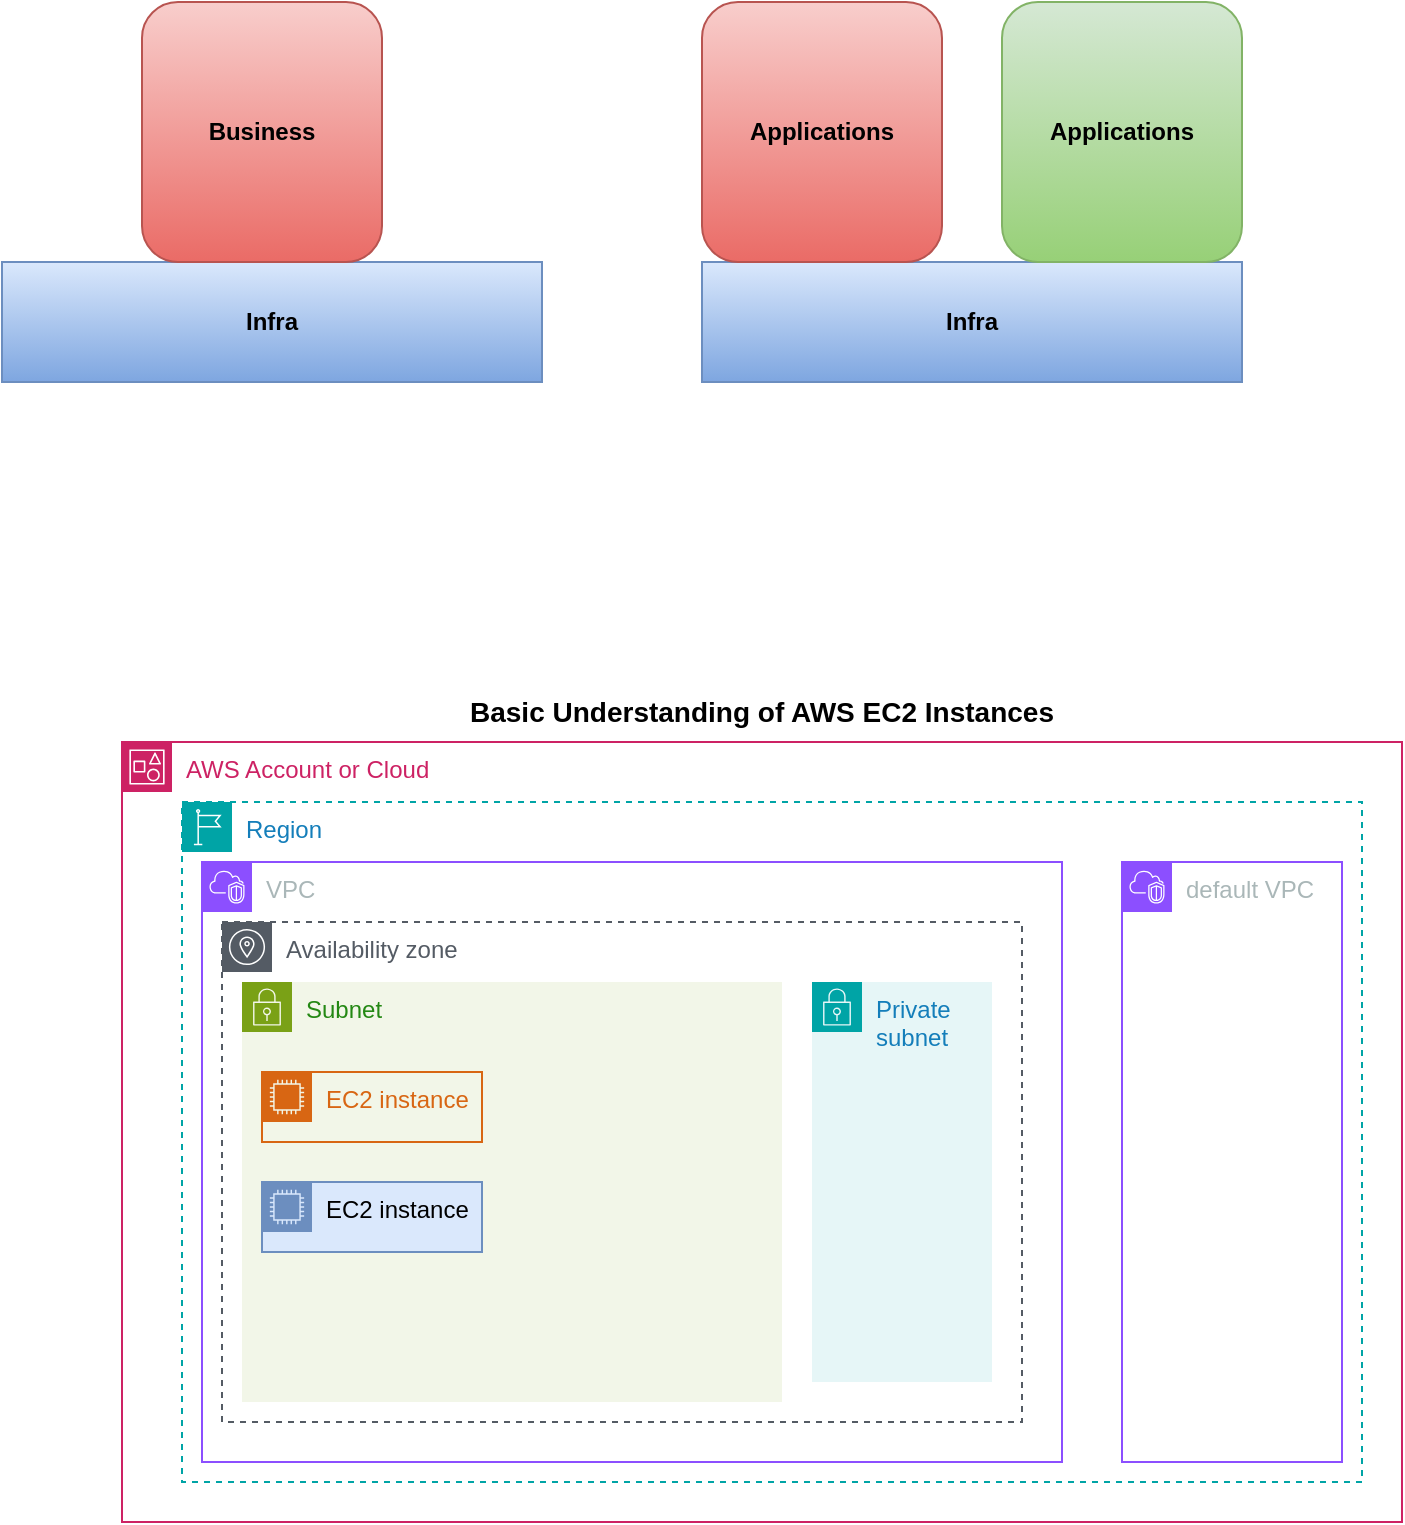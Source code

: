 <mxfile version="24.7.16">
  <diagram name="Page-1" id="SpqTQBagh4jZzFkEj92g">
    <mxGraphModel dx="947" dy="457" grid="1" gridSize="10" guides="1" tooltips="1" connect="1" arrows="1" fold="1" page="1" pageScale="1" pageWidth="850" pageHeight="1100" math="0" shadow="0">
      <root>
        <mxCell id="0" />
        <mxCell id="1" parent="0" />
        <mxCell id="8atCX_y607Qjrb-xUOBk-1" value="&lt;b&gt;Infra&lt;/b&gt;" style="rounded=0;whiteSpace=wrap;html=1;fillColor=#dae8fc;gradientColor=#7ea6e0;strokeColor=#6c8ebf;" parent="1" vertex="1">
          <mxGeometry x="20" y="280" width="270" height="60" as="geometry" />
        </mxCell>
        <mxCell id="8atCX_y607Qjrb-xUOBk-2" value="&lt;b&gt;Business&lt;/b&gt;" style="rounded=1;whiteSpace=wrap;html=1;fillColor=#f8cecc;gradientColor=#ea6b66;strokeColor=#b85450;" parent="1" vertex="1">
          <mxGeometry x="90" y="150" width="120" height="130" as="geometry" />
        </mxCell>
        <mxCell id="8atCX_y607Qjrb-xUOBk-3" value="&lt;b&gt;Infra&lt;/b&gt;" style="rounded=0;whiteSpace=wrap;html=1;fillColor=#dae8fc;gradientColor=#7ea6e0;strokeColor=#6c8ebf;" parent="1" vertex="1">
          <mxGeometry x="370" y="280" width="270" height="60" as="geometry" />
        </mxCell>
        <mxCell id="8atCX_y607Qjrb-xUOBk-4" value="&lt;b&gt;Applications&lt;/b&gt;" style="rounded=1;whiteSpace=wrap;html=1;fillColor=#f8cecc;gradientColor=#ea6b66;strokeColor=#b85450;" parent="1" vertex="1">
          <mxGeometry x="370" y="150" width="120" height="130" as="geometry" />
        </mxCell>
        <mxCell id="8atCX_y607Qjrb-xUOBk-5" value="&lt;b&gt;Applications&lt;/b&gt;" style="rounded=1;whiteSpace=wrap;html=1;fillColor=#d5e8d4;gradientColor=#97d077;strokeColor=#82b366;" parent="1" vertex="1">
          <mxGeometry x="520" y="150" width="120" height="130" as="geometry" />
        </mxCell>
        <mxCell id="LwimURxX0vRLDdTwGdhH-1" value="AWS Account or Cloud" style="points=[[0,0],[0.25,0],[0.5,0],[0.75,0],[1,0],[1,0.25],[1,0.5],[1,0.75],[1,1],[0.75,1],[0.5,1],[0.25,1],[0,1],[0,0.75],[0,0.5],[0,0.25]];outlineConnect=0;gradientColor=none;html=1;whiteSpace=wrap;fontSize=12;fontStyle=0;container=1;pointerEvents=0;collapsible=0;recursiveResize=0;shape=mxgraph.aws4.group;grIcon=mxgraph.aws4.group_account;strokeColor=#CD2264;fillColor=none;verticalAlign=top;align=left;spacingLeft=30;fontColor=#CD2264;dashed=0;" vertex="1" parent="1">
          <mxGeometry x="80" y="520" width="640" height="390" as="geometry" />
        </mxCell>
        <mxCell id="LwimURxX0vRLDdTwGdhH-2" value="Region" style="points=[[0,0],[0.25,0],[0.5,0],[0.75,0],[1,0],[1,0.25],[1,0.5],[1,0.75],[1,1],[0.75,1],[0.5,1],[0.25,1],[0,1],[0,0.75],[0,0.5],[0,0.25]];outlineConnect=0;gradientColor=none;html=1;whiteSpace=wrap;fontSize=12;fontStyle=0;container=1;pointerEvents=0;collapsible=0;recursiveResize=0;shape=mxgraph.aws4.group;grIcon=mxgraph.aws4.group_region;strokeColor=#00A4A6;fillColor=none;verticalAlign=top;align=left;spacingLeft=30;fontColor=#147EBA;dashed=1;" vertex="1" parent="LwimURxX0vRLDdTwGdhH-1">
          <mxGeometry x="30" y="30" width="590" height="340" as="geometry" />
        </mxCell>
        <mxCell id="LwimURxX0vRLDdTwGdhH-3" value="VPC" style="points=[[0,0],[0.25,0],[0.5,0],[0.75,0],[1,0],[1,0.25],[1,0.5],[1,0.75],[1,1],[0.75,1],[0.5,1],[0.25,1],[0,1],[0,0.75],[0,0.5],[0,0.25]];outlineConnect=0;gradientColor=none;html=1;whiteSpace=wrap;fontSize=12;fontStyle=0;container=1;pointerEvents=0;collapsible=0;recursiveResize=0;shape=mxgraph.aws4.group;grIcon=mxgraph.aws4.group_vpc2;strokeColor=#8C4FFF;fillColor=none;verticalAlign=top;align=left;spacingLeft=30;fontColor=#AAB7B8;dashed=0;" vertex="1" parent="LwimURxX0vRLDdTwGdhH-2">
          <mxGeometry x="10" y="30" width="430" height="300" as="geometry" />
        </mxCell>
        <mxCell id="LwimURxX0vRLDdTwGdhH-7" value="Availability zone" style="sketch=0;outlineConnect=0;gradientColor=none;html=1;whiteSpace=wrap;fontSize=12;fontStyle=0;shape=mxgraph.aws4.group;grIcon=mxgraph.aws4.group_availability_zone;strokeColor=#545B64;fillColor=none;verticalAlign=top;align=left;spacingLeft=30;fontColor=#545B64;dashed=1;" vertex="1" parent="LwimURxX0vRLDdTwGdhH-3">
          <mxGeometry x="10" y="30" width="400" height="250" as="geometry" />
        </mxCell>
        <mxCell id="LwimURxX0vRLDdTwGdhH-8" value="Subnet" style="points=[[0,0],[0.25,0],[0.5,0],[0.75,0],[1,0],[1,0.25],[1,0.5],[1,0.75],[1,1],[0.75,1],[0.5,1],[0.25,1],[0,1],[0,0.75],[0,0.5],[0,0.25]];outlineConnect=0;gradientColor=none;html=1;whiteSpace=wrap;fontSize=12;fontStyle=0;container=1;pointerEvents=0;collapsible=0;recursiveResize=0;shape=mxgraph.aws4.group;grIcon=mxgraph.aws4.group_security_group;grStroke=0;strokeColor=#7AA116;fillColor=#F2F6E8;verticalAlign=top;align=left;spacingLeft=30;fontColor=#248814;dashed=0;" vertex="1" parent="LwimURxX0vRLDdTwGdhH-3">
          <mxGeometry x="20" y="60" width="270" height="210" as="geometry" />
        </mxCell>
        <mxCell id="LwimURxX0vRLDdTwGdhH-13" value="EC2 instance&amp;nbsp;" style="points=[[0,0],[0.25,0],[0.5,0],[0.75,0],[1,0],[1,0.25],[1,0.5],[1,0.75],[1,1],[0.75,1],[0.5,1],[0.25,1],[0,1],[0,0.75],[0,0.5],[0,0.25]];outlineConnect=0;html=1;whiteSpace=wrap;fontSize=12;fontStyle=0;container=1;pointerEvents=0;collapsible=0;recursiveResize=0;shape=mxgraph.aws4.group;grIcon=mxgraph.aws4.group_ec2_instance_contents;strokeColor=#6c8ebf;fillColor=#dae8fc;verticalAlign=top;align=left;spacingLeft=30;dashed=0;" vertex="1" parent="LwimURxX0vRLDdTwGdhH-8">
          <mxGeometry x="10" y="100" width="110" height="35" as="geometry" />
        </mxCell>
        <mxCell id="LwimURxX0vRLDdTwGdhH-9" value="Private subnet" style="points=[[0,0],[0.25,0],[0.5,0],[0.75,0],[1,0],[1,0.25],[1,0.5],[1,0.75],[1,1],[0.75,1],[0.5,1],[0.25,1],[0,1],[0,0.75],[0,0.5],[0,0.25]];outlineConnect=0;gradientColor=none;html=1;whiteSpace=wrap;fontSize=12;fontStyle=0;container=1;pointerEvents=0;collapsible=0;recursiveResize=0;shape=mxgraph.aws4.group;grIcon=mxgraph.aws4.group_security_group;grStroke=0;strokeColor=#00A4A6;fillColor=#E6F6F7;verticalAlign=top;align=left;spacingLeft=30;fontColor=#147EBA;dashed=0;" vertex="1" parent="LwimURxX0vRLDdTwGdhH-3">
          <mxGeometry x="305" y="60" width="90" height="200" as="geometry" />
        </mxCell>
        <mxCell id="LwimURxX0vRLDdTwGdhH-10" value="EC2 instance&amp;nbsp;" style="points=[[0,0],[0.25,0],[0.5,0],[0.75,0],[1,0],[1,0.25],[1,0.5],[1,0.75],[1,1],[0.75,1],[0.5,1],[0.25,1],[0,1],[0,0.75],[0,0.5],[0,0.25]];outlineConnect=0;gradientColor=none;html=1;whiteSpace=wrap;fontSize=12;fontStyle=0;container=1;pointerEvents=0;collapsible=0;recursiveResize=0;shape=mxgraph.aws4.group;grIcon=mxgraph.aws4.group_ec2_instance_contents;strokeColor=#D86613;fillColor=none;verticalAlign=top;align=left;spacingLeft=30;fontColor=#D86613;dashed=0;" vertex="1" parent="LwimURxX0vRLDdTwGdhH-3">
          <mxGeometry x="30" y="105" width="110" height="35" as="geometry" />
        </mxCell>
        <mxCell id="LwimURxX0vRLDdTwGdhH-5" value="default VPC" style="points=[[0,0],[0.25,0],[0.5,0],[0.75,0],[1,0],[1,0.25],[1,0.5],[1,0.75],[1,1],[0.75,1],[0.5,1],[0.25,1],[0,1],[0,0.75],[0,0.5],[0,0.25]];outlineConnect=0;gradientColor=none;html=1;whiteSpace=wrap;fontSize=12;fontStyle=0;container=1;pointerEvents=0;collapsible=0;recursiveResize=0;shape=mxgraph.aws4.group;grIcon=mxgraph.aws4.group_vpc2;strokeColor=#8C4FFF;fillColor=none;verticalAlign=top;align=left;spacingLeft=30;fontColor=#AAB7B8;dashed=0;" vertex="1" parent="LwimURxX0vRLDdTwGdhH-2">
          <mxGeometry x="470" y="30" width="110" height="300" as="geometry" />
        </mxCell>
        <mxCell id="LwimURxX0vRLDdTwGdhH-14" value="&lt;b&gt;&lt;font style=&quot;font-size: 14px;&quot;&gt;Basic Understanding of AWS EC2 Instances&lt;/font&gt;&lt;/b&gt;" style="text;html=1;align=center;verticalAlign=middle;whiteSpace=wrap;rounded=0;" vertex="1" parent="1">
          <mxGeometry x="220" y="490" width="360" height="30" as="geometry" />
        </mxCell>
      </root>
    </mxGraphModel>
  </diagram>
</mxfile>

